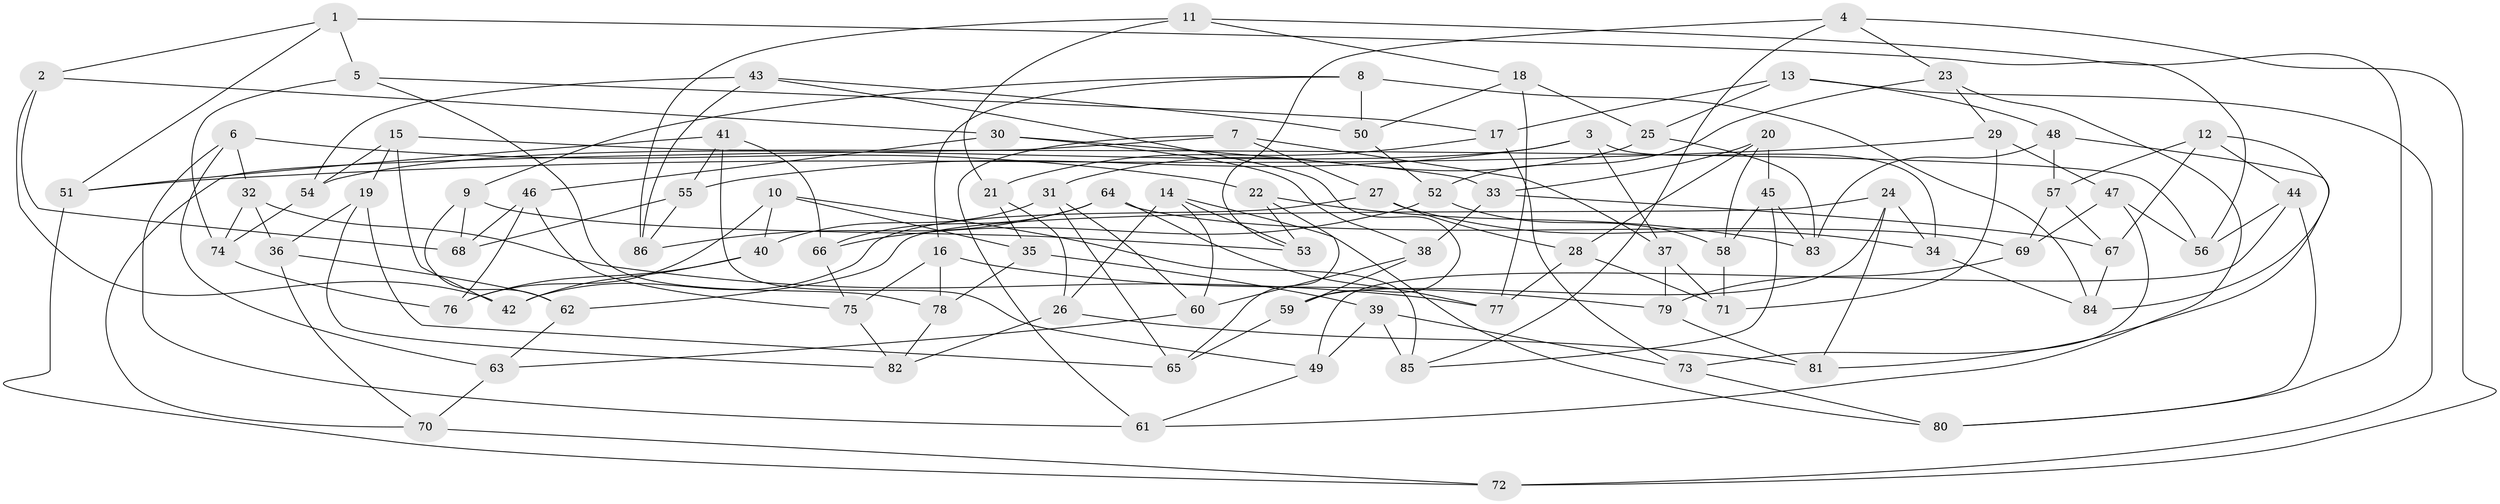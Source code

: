 // Generated by graph-tools (version 1.1) at 2025/38/03/09/25 02:38:14]
// undirected, 86 vertices, 172 edges
graph export_dot {
graph [start="1"]
  node [color=gray90,style=filled];
  1;
  2;
  3;
  4;
  5;
  6;
  7;
  8;
  9;
  10;
  11;
  12;
  13;
  14;
  15;
  16;
  17;
  18;
  19;
  20;
  21;
  22;
  23;
  24;
  25;
  26;
  27;
  28;
  29;
  30;
  31;
  32;
  33;
  34;
  35;
  36;
  37;
  38;
  39;
  40;
  41;
  42;
  43;
  44;
  45;
  46;
  47;
  48;
  49;
  50;
  51;
  52;
  53;
  54;
  55;
  56;
  57;
  58;
  59;
  60;
  61;
  62;
  63;
  64;
  65;
  66;
  67;
  68;
  69;
  70;
  71;
  72;
  73;
  74;
  75;
  76;
  77;
  78;
  79;
  80;
  81;
  82;
  83;
  84;
  85;
  86;
  1 -- 56;
  1 -- 5;
  1 -- 2;
  1 -- 51;
  2 -- 30;
  2 -- 42;
  2 -- 68;
  3 -- 54;
  3 -- 37;
  3 -- 34;
  3 -- 55;
  4 -- 23;
  4 -- 53;
  4 -- 85;
  4 -- 72;
  5 -- 17;
  5 -- 78;
  5 -- 74;
  6 -- 22;
  6 -- 63;
  6 -- 61;
  6 -- 32;
  7 -- 37;
  7 -- 61;
  7 -- 70;
  7 -- 27;
  8 -- 9;
  8 -- 16;
  8 -- 50;
  8 -- 84;
  9 -- 62;
  9 -- 53;
  9 -- 68;
  10 -- 85;
  10 -- 35;
  10 -- 40;
  10 -- 76;
  11 -- 80;
  11 -- 18;
  11 -- 21;
  11 -- 86;
  12 -- 67;
  12 -- 57;
  12 -- 84;
  12 -- 44;
  13 -- 72;
  13 -- 17;
  13 -- 25;
  13 -- 48;
  14 -- 53;
  14 -- 26;
  14 -- 60;
  14 -- 80;
  15 -- 56;
  15 -- 19;
  15 -- 54;
  15 -- 42;
  16 -- 78;
  16 -- 75;
  16 -- 79;
  17 -- 21;
  17 -- 73;
  18 -- 25;
  18 -- 77;
  18 -- 50;
  19 -- 65;
  19 -- 82;
  19 -- 36;
  20 -- 28;
  20 -- 45;
  20 -- 58;
  20 -- 33;
  21 -- 26;
  21 -- 35;
  22 -- 53;
  22 -- 83;
  22 -- 65;
  23 -- 52;
  23 -- 61;
  23 -- 29;
  24 -- 62;
  24 -- 34;
  24 -- 59;
  24 -- 81;
  25 -- 83;
  25 -- 31;
  26 -- 82;
  26 -- 81;
  27 -- 34;
  27 -- 28;
  27 -- 42;
  28 -- 71;
  28 -- 77;
  29 -- 51;
  29 -- 47;
  29 -- 71;
  30 -- 46;
  30 -- 33;
  30 -- 38;
  31 -- 65;
  31 -- 60;
  31 -- 40;
  32 -- 74;
  32 -- 36;
  32 -- 77;
  33 -- 67;
  33 -- 38;
  34 -- 84;
  35 -- 78;
  35 -- 39;
  36 -- 62;
  36 -- 70;
  37 -- 79;
  37 -- 71;
  38 -- 59;
  38 -- 60;
  39 -- 85;
  39 -- 49;
  39 -- 73;
  40 -- 42;
  40 -- 76;
  41 -- 55;
  41 -- 51;
  41 -- 49;
  41 -- 66;
  43 -- 54;
  43 -- 86;
  43 -- 50;
  43 -- 59;
  44 -- 49;
  44 -- 80;
  44 -- 56;
  45 -- 85;
  45 -- 58;
  45 -- 83;
  46 -- 76;
  46 -- 75;
  46 -- 68;
  47 -- 56;
  47 -- 73;
  47 -- 69;
  48 -- 81;
  48 -- 57;
  48 -- 83;
  49 -- 61;
  50 -- 52;
  51 -- 72;
  52 -- 58;
  52 -- 66;
  54 -- 74;
  55 -- 86;
  55 -- 68;
  57 -- 69;
  57 -- 67;
  58 -- 71;
  59 -- 65;
  60 -- 63;
  62 -- 63;
  63 -- 70;
  64 -- 66;
  64 -- 86;
  64 -- 69;
  64 -- 77;
  66 -- 75;
  67 -- 84;
  69 -- 79;
  70 -- 72;
  73 -- 80;
  74 -- 76;
  75 -- 82;
  78 -- 82;
  79 -- 81;
}
